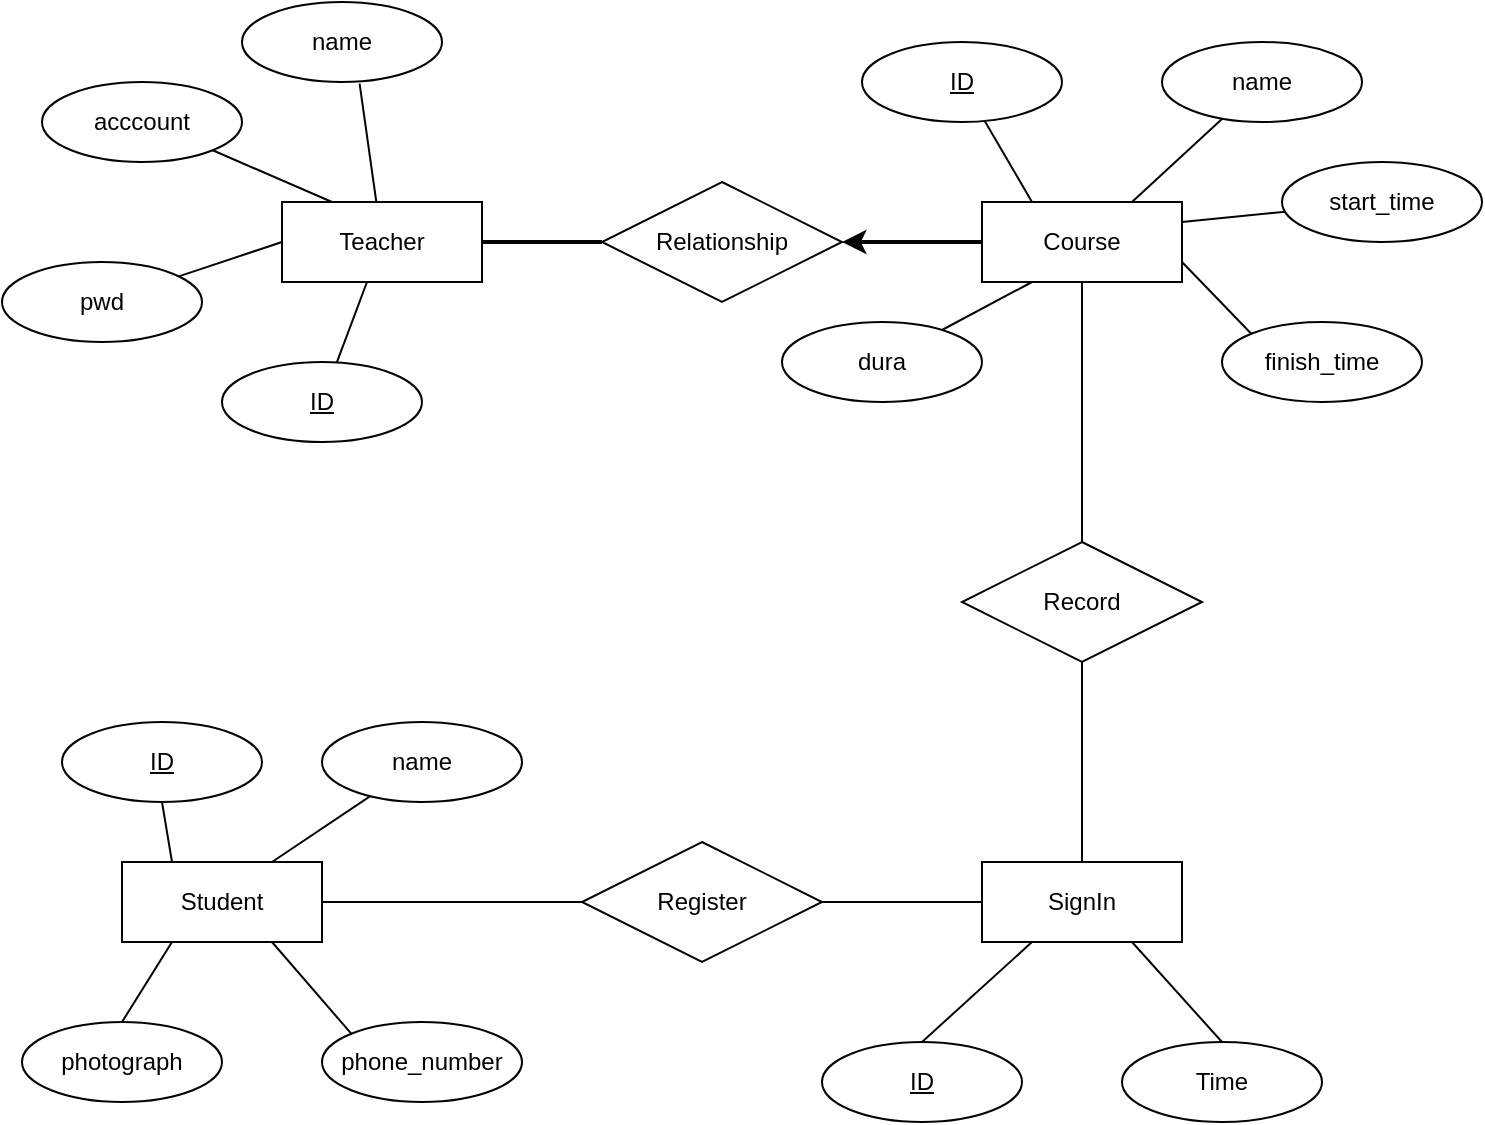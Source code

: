 <mxfile>
    <diagram id="CYRh7AGNbFtqI_Zp6ES9" name="Database_ER_Graph">
        <mxGraphModel dx="472" dy="279" grid="1" gridSize="10" guides="1" tooltips="1" connect="1" arrows="1" fold="1" page="1" pageScale="1" pageWidth="827" pageHeight="1169" background="#ffffff" math="0" shadow="0">
            <root>
                <mxCell id="clOSAoNV308cPr0VtINC-0"/>
                <mxCell id="clOSAoNV308cPr0VtINC-1" parent="clOSAoNV308cPr0VtINC-0"/>
                <mxCell id="clOSAoNV308cPr0VtINC-7" style="rounded=0;orthogonalLoop=1;jettySize=auto;html=1;entryX=0.588;entryY=1.021;entryDx=0;entryDy=0;entryPerimeter=0;fontColor=#030303;strokeColor=#030303;endArrow=none;endFill=0;strokeWidth=1;" edge="1" parent="clOSAoNV308cPr0VtINC-1" source="clOSAoNV308cPr0VtINC-2" target="clOSAoNV308cPr0VtINC-3">
                    <mxGeometry relative="1" as="geometry"/>
                </mxCell>
                <mxCell id="clOSAoNV308cPr0VtINC-8" style="edgeStyle=none;rounded=0;orthogonalLoop=1;jettySize=auto;html=1;fontColor=#030303;endArrow=none;endFill=0;strokeColor=#030303;strokeWidth=1;" edge="1" parent="clOSAoNV308cPr0VtINC-1" source="clOSAoNV308cPr0VtINC-2" target="clOSAoNV308cPr0VtINC-6">
                    <mxGeometry relative="1" as="geometry"/>
                </mxCell>
                <mxCell id="clOSAoNV308cPr0VtINC-9" style="edgeStyle=none;rounded=0;orthogonalLoop=1;jettySize=auto;html=1;exitX=0;exitY=0.5;exitDx=0;exitDy=0;fontColor=#030303;endArrow=none;endFill=0;strokeColor=#030303;strokeWidth=1;" edge="1" parent="clOSAoNV308cPr0VtINC-1" source="clOSAoNV308cPr0VtINC-2" target="clOSAoNV308cPr0VtINC-4">
                    <mxGeometry relative="1" as="geometry"/>
                </mxCell>
                <mxCell id="clOSAoNV308cPr0VtINC-10" style="edgeStyle=none;rounded=0;orthogonalLoop=1;jettySize=auto;html=1;exitX=0.25;exitY=0;exitDx=0;exitDy=0;entryX=1;entryY=1;entryDx=0;entryDy=0;fontColor=#030303;endArrow=none;endFill=0;strokeColor=#030303;strokeWidth=1;" edge="1" parent="clOSAoNV308cPr0VtINC-1" source="clOSAoNV308cPr0VtINC-2" target="clOSAoNV308cPr0VtINC-5">
                    <mxGeometry relative="1" as="geometry"/>
                </mxCell>
                <mxCell id="clOSAoNV308cPr0VtINC-12" style="edgeStyle=none;rounded=0;orthogonalLoop=1;jettySize=auto;html=1;exitX=1;exitY=0.5;exitDx=0;exitDy=0;entryX=0;entryY=0.5;entryDx=0;entryDy=0;fontColor=#030303;endArrow=none;endFill=0;strokeColor=#030303;strokeWidth=2;" edge="1" parent="clOSAoNV308cPr0VtINC-1" source="clOSAoNV308cPr0VtINC-2" target="clOSAoNV308cPr0VtINC-11">
                    <mxGeometry relative="1" as="geometry"/>
                </mxCell>
                <mxCell id="clOSAoNV308cPr0VtINC-2" value="Teacher" style="whiteSpace=wrap;html=1;align=center;strokeColor=#030303;fillColor=#FFFFFF;fontColor=#030303;" vertex="1" parent="clOSAoNV308cPr0VtINC-1">
                    <mxGeometry x="170" y="440" width="100" height="40" as="geometry"/>
                </mxCell>
                <mxCell id="clOSAoNV308cPr0VtINC-3" value="name" style="ellipse;whiteSpace=wrap;html=1;align=center;fontColor=#030303;strokeColor=#030303;fillColor=#FFFFFF;" vertex="1" parent="clOSAoNV308cPr0VtINC-1">
                    <mxGeometry x="150" y="340" width="100" height="40" as="geometry"/>
                </mxCell>
                <mxCell id="clOSAoNV308cPr0VtINC-4" value="pwd" style="ellipse;whiteSpace=wrap;html=1;align=center;fontColor=#030303;strokeColor=#030303;fillColor=#FFFFFF;" vertex="1" parent="clOSAoNV308cPr0VtINC-1">
                    <mxGeometry x="30" y="470" width="100" height="40" as="geometry"/>
                </mxCell>
                <mxCell id="clOSAoNV308cPr0VtINC-5" value="acccount" style="ellipse;whiteSpace=wrap;html=1;align=center;fontColor=#030303;strokeColor=#030303;fillColor=#FFFFFF;" vertex="1" parent="clOSAoNV308cPr0VtINC-1">
                    <mxGeometry x="50" y="380" width="100" height="40" as="geometry"/>
                </mxCell>
                <mxCell id="clOSAoNV308cPr0VtINC-6" value="ID" style="ellipse;whiteSpace=wrap;html=1;align=center;fontStyle=4;fontColor=#030303;strokeColor=#030303;fillColor=#FFFFFF;" vertex="1" parent="clOSAoNV308cPr0VtINC-1">
                    <mxGeometry x="140" y="520" width="100" height="40" as="geometry"/>
                </mxCell>
                <mxCell id="clOSAoNV308cPr0VtINC-11" value="Relationship" style="shape=rhombus;perimeter=rhombusPerimeter;whiteSpace=wrap;html=1;align=center;fontColor=#030303;strokeColor=#030303;fillColor=#FFFFFF;" vertex="1" parent="clOSAoNV308cPr0VtINC-1">
                    <mxGeometry x="330" y="430" width="120" height="60" as="geometry"/>
                </mxCell>
                <mxCell id="clOSAoNV308cPr0VtINC-19" style="edgeStyle=none;rounded=0;orthogonalLoop=1;jettySize=auto;html=1;exitX=0.25;exitY=0;exitDx=0;exitDy=0;fontColor=#030303;endArrow=none;endFill=0;strokeColor=#030303;strokeWidth=1;" edge="1" parent="clOSAoNV308cPr0VtINC-1" source="clOSAoNV308cPr0VtINC-13" target="clOSAoNV308cPr0VtINC-14">
                    <mxGeometry relative="1" as="geometry"/>
                </mxCell>
                <mxCell id="clOSAoNV308cPr0VtINC-20" style="edgeStyle=none;rounded=0;orthogonalLoop=1;jettySize=auto;html=1;exitX=0.75;exitY=0;exitDx=0;exitDy=0;fontColor=#030303;endArrow=none;endFill=0;strokeColor=#030303;strokeWidth=1;" edge="1" parent="clOSAoNV308cPr0VtINC-1" source="clOSAoNV308cPr0VtINC-13" target="clOSAoNV308cPr0VtINC-18">
                    <mxGeometry relative="1" as="geometry"/>
                </mxCell>
                <mxCell id="clOSAoNV308cPr0VtINC-21" style="edgeStyle=none;rounded=0;orthogonalLoop=1;jettySize=auto;html=1;exitX=1;exitY=0.25;exitDx=0;exitDy=0;fontColor=#030303;endArrow=none;endFill=0;strokeColor=#030303;strokeWidth=1;" edge="1" parent="clOSAoNV308cPr0VtINC-1" source="clOSAoNV308cPr0VtINC-13" target="clOSAoNV308cPr0VtINC-17">
                    <mxGeometry relative="1" as="geometry"/>
                </mxCell>
                <mxCell id="clOSAoNV308cPr0VtINC-22" style="edgeStyle=none;rounded=0;orthogonalLoop=1;jettySize=auto;html=1;exitX=1;exitY=0.75;exitDx=0;exitDy=0;entryX=0;entryY=0;entryDx=0;entryDy=0;fontColor=#030303;endArrow=none;endFill=0;strokeColor=#030303;strokeWidth=1;" edge="1" parent="clOSAoNV308cPr0VtINC-1" source="clOSAoNV308cPr0VtINC-13" target="clOSAoNV308cPr0VtINC-16">
                    <mxGeometry relative="1" as="geometry"/>
                </mxCell>
                <mxCell id="clOSAoNV308cPr0VtINC-23" style="edgeStyle=none;rounded=0;orthogonalLoop=1;jettySize=auto;html=1;exitX=0.25;exitY=1;exitDx=0;exitDy=0;fontColor=#030303;endArrow=none;endFill=0;strokeColor=#030303;strokeWidth=1;" edge="1" parent="clOSAoNV308cPr0VtINC-1" source="clOSAoNV308cPr0VtINC-13" target="clOSAoNV308cPr0VtINC-15">
                    <mxGeometry relative="1" as="geometry"/>
                </mxCell>
                <mxCell id="clOSAoNV308cPr0VtINC-25" style="edgeStyle=none;rounded=0;orthogonalLoop=1;jettySize=auto;html=1;exitX=0.5;exitY=1;exitDx=0;exitDy=0;entryX=0.5;entryY=0;entryDx=0;entryDy=0;fontColor=#030303;endArrow=none;endFill=0;strokeColor=#030303;strokeWidth=1;" edge="1" parent="clOSAoNV308cPr0VtINC-1" source="clOSAoNV308cPr0VtINC-13" target="clOSAoNV308cPr0VtINC-24">
                    <mxGeometry relative="1" as="geometry"/>
                </mxCell>
                <mxCell id="clOSAoNV308cPr0VtINC-40" style="edgeStyle=none;rounded=0;orthogonalLoop=1;jettySize=auto;html=1;exitX=0;exitY=0.5;exitDx=0;exitDy=0;entryX=1;entryY=0.5;entryDx=0;entryDy=0;fontColor=#030303;endArrow=classic;endFill=1;strokeColor=#030303;strokeWidth=2;startArrow=none;startFill=0;" edge="1" parent="clOSAoNV308cPr0VtINC-1" source="clOSAoNV308cPr0VtINC-13" target="clOSAoNV308cPr0VtINC-11">
                    <mxGeometry relative="1" as="geometry"/>
                </mxCell>
                <mxCell id="clOSAoNV308cPr0VtINC-13" value="Course" style="whiteSpace=wrap;html=1;align=center;fontColor=#030303;strokeColor=#030303;fillColor=#FFFFFF;" vertex="1" parent="clOSAoNV308cPr0VtINC-1">
                    <mxGeometry x="520" y="440" width="100" height="40" as="geometry"/>
                </mxCell>
                <mxCell id="clOSAoNV308cPr0VtINC-14" value="ID" style="ellipse;whiteSpace=wrap;html=1;align=center;fontStyle=4;fontColor=#030303;strokeColor=#030303;fillColor=#FFFFFF;" vertex="1" parent="clOSAoNV308cPr0VtINC-1">
                    <mxGeometry x="460" y="360" width="100" height="40" as="geometry"/>
                </mxCell>
                <mxCell id="clOSAoNV308cPr0VtINC-15" value="dura" style="ellipse;whiteSpace=wrap;html=1;align=center;fontColor=#030303;strokeColor=#030303;fillColor=#FFFFFF;" vertex="1" parent="clOSAoNV308cPr0VtINC-1">
                    <mxGeometry x="420" y="500" width="100" height="40" as="geometry"/>
                </mxCell>
                <mxCell id="clOSAoNV308cPr0VtINC-16" value="finish_time" style="ellipse;whiteSpace=wrap;html=1;align=center;fontColor=#030303;strokeColor=#030303;fillColor=#FFFFFF;" vertex="1" parent="clOSAoNV308cPr0VtINC-1">
                    <mxGeometry x="640" y="500" width="100" height="40" as="geometry"/>
                </mxCell>
                <mxCell id="clOSAoNV308cPr0VtINC-17" value="start_time" style="ellipse;whiteSpace=wrap;html=1;align=center;fontColor=#030303;strokeColor=#030303;fillColor=#FFFFFF;" vertex="1" parent="clOSAoNV308cPr0VtINC-1">
                    <mxGeometry x="670" y="420" width="100" height="40" as="geometry"/>
                </mxCell>
                <mxCell id="clOSAoNV308cPr0VtINC-18" value="name" style="ellipse;whiteSpace=wrap;html=1;align=center;fontColor=#030303;strokeColor=#030303;fillColor=#FFFFFF;" vertex="1" parent="clOSAoNV308cPr0VtINC-1">
                    <mxGeometry x="610" y="360" width="100" height="40" as="geometry"/>
                </mxCell>
                <mxCell id="clOSAoNV308cPr0VtINC-41" style="edgeStyle=none;rounded=0;orthogonalLoop=1;jettySize=auto;html=1;exitX=0.5;exitY=1;exitDx=0;exitDy=0;fontColor=#030303;startArrow=none;startFill=0;endArrow=none;endFill=0;strokeColor=#030303;strokeWidth=1;" edge="1" parent="clOSAoNV308cPr0VtINC-1" source="clOSAoNV308cPr0VtINC-24" target="clOSAoNV308cPr0VtINC-26">
                    <mxGeometry relative="1" as="geometry"/>
                </mxCell>
                <mxCell id="clOSAoNV308cPr0VtINC-24" value="Record" style="shape=rhombus;perimeter=rhombusPerimeter;whiteSpace=wrap;html=1;align=center;fontColor=#030303;strokeColor=#030303;fillColor=#FFFFFF;" vertex="1" parent="clOSAoNV308cPr0VtINC-1">
                    <mxGeometry x="510" y="610" width="120" height="60" as="geometry"/>
                </mxCell>
                <mxCell id="clOSAoNV308cPr0VtINC-42" style="edgeStyle=none;rounded=0;orthogonalLoop=1;jettySize=auto;html=1;exitX=0;exitY=0.5;exitDx=0;exitDy=0;entryX=1;entryY=0.5;entryDx=0;entryDy=0;fontColor=#030303;startArrow=none;startFill=0;endArrow=none;endFill=0;strokeColor=#030303;strokeWidth=1;" edge="1" parent="clOSAoNV308cPr0VtINC-1" source="clOSAoNV308cPr0VtINC-26" target="clOSAoNV308cPr0VtINC-29">
                    <mxGeometry relative="1" as="geometry"/>
                </mxCell>
                <mxCell id="clOSAoNV308cPr0VtINC-44" style="edgeStyle=none;rounded=0;orthogonalLoop=1;jettySize=auto;html=1;exitX=0.25;exitY=1;exitDx=0;exitDy=0;entryX=0.5;entryY=0;entryDx=0;entryDy=0;fontColor=#030303;startArrow=none;startFill=0;endArrow=none;endFill=0;strokeColor=#030303;strokeWidth=1;" edge="1" parent="clOSAoNV308cPr0VtINC-1" source="clOSAoNV308cPr0VtINC-26" target="clOSAoNV308cPr0VtINC-27">
                    <mxGeometry relative="1" as="geometry"/>
                </mxCell>
                <mxCell id="clOSAoNV308cPr0VtINC-45" style="edgeStyle=none;rounded=0;orthogonalLoop=1;jettySize=auto;html=1;exitX=0.75;exitY=1;exitDx=0;exitDy=0;entryX=0.5;entryY=0;entryDx=0;entryDy=0;fontColor=#030303;startArrow=none;startFill=0;endArrow=none;endFill=0;strokeColor=#030303;strokeWidth=1;" edge="1" parent="clOSAoNV308cPr0VtINC-1" source="clOSAoNV308cPr0VtINC-26" target="clOSAoNV308cPr0VtINC-28">
                    <mxGeometry relative="1" as="geometry"/>
                </mxCell>
                <mxCell id="clOSAoNV308cPr0VtINC-26" value="SignIn" style="whiteSpace=wrap;html=1;align=center;fontColor=#030303;strokeColor=#030303;fillColor=#FFFFFF;" vertex="1" parent="clOSAoNV308cPr0VtINC-1">
                    <mxGeometry x="520" y="770" width="100" height="40" as="geometry"/>
                </mxCell>
                <mxCell id="clOSAoNV308cPr0VtINC-27" value="ID" style="ellipse;whiteSpace=wrap;html=1;align=center;fontStyle=4;fontColor=#030303;strokeColor=#030303;fillColor=#FFFFFF;" vertex="1" parent="clOSAoNV308cPr0VtINC-1">
                    <mxGeometry x="440" y="860" width="100" height="40" as="geometry"/>
                </mxCell>
                <mxCell id="clOSAoNV308cPr0VtINC-28" value="Time" style="ellipse;whiteSpace=wrap;html=1;align=center;fontColor=#030303;strokeColor=#030303;fillColor=#FFFFFF;" vertex="1" parent="clOSAoNV308cPr0VtINC-1">
                    <mxGeometry x="590" y="860" width="100" height="40" as="geometry"/>
                </mxCell>
                <mxCell id="clOSAoNV308cPr0VtINC-43" style="edgeStyle=none;rounded=0;orthogonalLoop=1;jettySize=auto;html=1;exitX=0;exitY=0.5;exitDx=0;exitDy=0;entryX=1;entryY=0.5;entryDx=0;entryDy=0;fontColor=#030303;startArrow=none;startFill=0;endArrow=none;endFill=0;strokeColor=#030303;strokeWidth=1;" edge="1" parent="clOSAoNV308cPr0VtINC-1" source="clOSAoNV308cPr0VtINC-29" target="clOSAoNV308cPr0VtINC-30">
                    <mxGeometry relative="1" as="geometry"/>
                </mxCell>
                <mxCell id="clOSAoNV308cPr0VtINC-29" value="Register" style="shape=rhombus;perimeter=rhombusPerimeter;whiteSpace=wrap;html=1;align=center;fontColor=#030303;strokeColor=#030303;fillColor=#FFFFFF;" vertex="1" parent="clOSAoNV308cPr0VtINC-1">
                    <mxGeometry x="320" y="760" width="120" height="60" as="geometry"/>
                </mxCell>
                <mxCell id="clOSAoNV308cPr0VtINC-36" style="edgeStyle=none;rounded=0;orthogonalLoop=1;jettySize=auto;html=1;exitX=0.25;exitY=0;exitDx=0;exitDy=0;entryX=0.5;entryY=1;entryDx=0;entryDy=0;fontColor=#030303;endArrow=none;endFill=0;strokeColor=#030303;strokeWidth=1;" edge="1" parent="clOSAoNV308cPr0VtINC-1" source="clOSAoNV308cPr0VtINC-30" target="clOSAoNV308cPr0VtINC-31">
                    <mxGeometry relative="1" as="geometry"/>
                </mxCell>
                <mxCell id="clOSAoNV308cPr0VtINC-37" style="edgeStyle=none;rounded=0;orthogonalLoop=1;jettySize=auto;html=1;exitX=0.75;exitY=0;exitDx=0;exitDy=0;entryX=0.247;entryY=0.917;entryDx=0;entryDy=0;entryPerimeter=0;fontColor=#030303;endArrow=none;endFill=0;strokeColor=#030303;strokeWidth=1;" edge="1" parent="clOSAoNV308cPr0VtINC-1" source="clOSAoNV308cPr0VtINC-30" target="clOSAoNV308cPr0VtINC-32">
                    <mxGeometry relative="1" as="geometry"/>
                </mxCell>
                <mxCell id="clOSAoNV308cPr0VtINC-38" style="edgeStyle=none;rounded=0;orthogonalLoop=1;jettySize=auto;html=1;exitX=0.75;exitY=1;exitDx=0;exitDy=0;entryX=0;entryY=0;entryDx=0;entryDy=0;fontColor=#030303;endArrow=none;endFill=0;strokeColor=#030303;strokeWidth=1;" edge="1" parent="clOSAoNV308cPr0VtINC-1" source="clOSAoNV308cPr0VtINC-30" target="clOSAoNV308cPr0VtINC-33">
                    <mxGeometry relative="1" as="geometry"/>
                </mxCell>
                <mxCell id="clOSAoNV308cPr0VtINC-39" style="edgeStyle=none;rounded=0;orthogonalLoop=1;jettySize=auto;html=1;exitX=0.25;exitY=1;exitDx=0;exitDy=0;entryX=0.5;entryY=0;entryDx=0;entryDy=0;fontColor=#030303;endArrow=none;endFill=0;strokeColor=#030303;strokeWidth=1;" edge="1" parent="clOSAoNV308cPr0VtINC-1" source="clOSAoNV308cPr0VtINC-30" target="clOSAoNV308cPr0VtINC-34">
                    <mxGeometry relative="1" as="geometry"/>
                </mxCell>
                <mxCell id="clOSAoNV308cPr0VtINC-30" value="Student" style="whiteSpace=wrap;html=1;align=center;fontColor=#030303;strokeColor=#030303;fillColor=#FFFFFF;" vertex="1" parent="clOSAoNV308cPr0VtINC-1">
                    <mxGeometry x="90" y="770" width="100" height="40" as="geometry"/>
                </mxCell>
                <mxCell id="clOSAoNV308cPr0VtINC-31" value="ID" style="ellipse;whiteSpace=wrap;html=1;align=center;fontStyle=4;fontColor=#030303;strokeColor=#030303;fillColor=#FFFFFF;" vertex="1" parent="clOSAoNV308cPr0VtINC-1">
                    <mxGeometry x="60" y="700" width="100" height="40" as="geometry"/>
                </mxCell>
                <mxCell id="clOSAoNV308cPr0VtINC-32" value="name" style="ellipse;whiteSpace=wrap;html=1;align=center;fontColor=#030303;strokeColor=#030303;fillColor=#FFFFFF;" vertex="1" parent="clOSAoNV308cPr0VtINC-1">
                    <mxGeometry x="190" y="700" width="100" height="40" as="geometry"/>
                </mxCell>
                <mxCell id="clOSAoNV308cPr0VtINC-33" value="phone_number" style="ellipse;whiteSpace=wrap;html=1;align=center;fontColor=#030303;strokeColor=#030303;fillColor=#FFFFFF;" vertex="1" parent="clOSAoNV308cPr0VtINC-1">
                    <mxGeometry x="190" y="850" width="100" height="40" as="geometry"/>
                </mxCell>
                <mxCell id="clOSAoNV308cPr0VtINC-34" value="photograph" style="ellipse;whiteSpace=wrap;html=1;align=center;fontColor=#030303;strokeColor=#030303;fillColor=#FFFFFF;" vertex="1" parent="clOSAoNV308cPr0VtINC-1">
                    <mxGeometry x="40" y="850" width="100" height="40" as="geometry"/>
                </mxCell>
            </root>
        </mxGraphModel>
    </diagram>
    <diagram id="TS0dsBFvHNhPi8Ws-edh" name="layer">
        <mxGraphModel dx="1299" dy="279" grid="1" gridSize="10" guides="1" tooltips="1" connect="1" arrows="1" fold="1" page="1" pageScale="1" pageWidth="827" pageHeight="1169" background="#ffffff" math="0" shadow="0">
            <root>
                <mxCell id="0"/>
                <mxCell id="1" parent="0"/>
                <mxCell id="znSzRe5TFmx7Kqd_3_f6-6" value="" style="rounded=0;whiteSpace=wrap;html=1;fontColor=#030303;strokeColor=#030303;rotation=90;fillColor=#666666;treeFolding=0;" parent="1" vertex="1">
                    <mxGeometry x="210" y="681.75" width="800.25" height="290" as="geometry"/>
                </mxCell>
                <mxCell id="znSzRe5TFmx7Kqd_3_f6-5" value="" style="rounded=0;whiteSpace=wrap;html=1;fontColor=#030303;strokeColor=#030303;rotation=90;fillColor=#666666;" parent="1" vertex="1">
                    <mxGeometry x="-100.25" y="681.75" width="803.5" height="290" as="geometry"/>
                </mxCell>
                <mxCell id="2" value="Database" style="shape=datastore;whiteSpace=wrap;html=1;fillColor=#FFFFFF;strokeColor=#030303;fontColor=#030303;" parent="1" vertex="1">
                    <mxGeometry x="210" y="1120" width="60" height="60" as="geometry"/>
                </mxCell>
                <mxCell id="3" value="Database" style="shape=datastore;whiteSpace=wrap;html=1;fillColor=#FFFFFF;strokeColor=#030303;fontColor=#030303;" parent="1" vertex="1">
                    <mxGeometry x="587" y="1110" width="60" height="60" as="geometry"/>
                </mxCell>
                <mxCell id="5" value="Graphy" style="shadow=0;dashed=0;html=1;strokeColor=none;fillColor=#4495D1;labelPosition=center;verticalLabelPosition=bottom;verticalAlign=top;align=center;outlineConnect=0;shape=mxgraph.veeam.backup_file;fontColor=#030303;" parent="1" vertex="1">
                    <mxGeometry x="314" y="1110" width="100" height="80" as="geometry"/>
                </mxCell>
                <mxCell id="znSzRe5TFmx7Kqd_3_f6-7" value="Attendance and censorship subsystem" style="text;html=1;strokeColor=none;fillColor=none;align=center;verticalAlign=middle;whiteSpace=wrap;rounded=0;fontColor=#030303;" parent="1" vertex="1">
                    <mxGeometry x="520" y="460" width="210" height="20" as="geometry"/>
                </mxCell>
                <mxCell id="znSzRe5TFmx7Kqd_3_f6-8" value="Face cognition sign-in subsystem" style="text;html=1;strokeColor=none;fillColor=none;align=center;verticalAlign=middle;whiteSpace=wrap;rounded=0;fontColor=#030303;" parent="1" vertex="1">
                    <mxGeometry x="182" y="460" width="210" height="20" as="geometry"/>
                </mxCell>
                <mxCell id="znSzRe5TFmx7Kqd_3_f6-9" value="visual UI with graphic file&amp;nbsp; running interface&amp;nbsp;" style="rounded=0;whiteSpace=wrap;html=1;fontColor=#030303;strokeColor=#030303;fillColor=#FFFFFF;" parent="1" vertex="1">
                    <mxGeometry x="215.5" y="490" width="174.5" height="60" as="geometry"/>
                </mxCell>
                <mxCell id="znSzRe5TFmx7Kqd_3_f6-10" value="Web browers page" style="rounded=0;whiteSpace=wrap;html=1;fontColor=#030303;strokeColor=#030303;fillColor=#FFFFFF;" parent="1" vertex="1">
                    <mxGeometry x="553.5" y="490" width="143" height="60" as="geometry"/>
                </mxCell>
                <mxCell id="znSzRe5TFmx7Kqd_3_f6-19" value="" style="edgeStyle=none;orthogonalLoop=1;jettySize=auto;html=1;labelBackgroundColor=#FFFFFF;fontColor=#030303;endSize=6;strokeColor=#030303;strokeWidth=1;" parent="1" source="znSzRe5TFmx7Kqd_3_f6-11" target="znSzRe5TFmx7Kqd_3_f6-18" edge="1">
                    <mxGeometry relative="1" as="geometry"/>
                </mxCell>
                <mxCell id="znSzRe5TFmx7Kqd_3_f6-11" value="Samples analysis" style="rounded=0;whiteSpace=wrap;html=1;fontColor=#030303;strokeColor=#030303;fillColor=#FFFFFF;" parent="1" vertex="1">
                    <mxGeometry x="242.75" y="601.5" width="120" height="60" as="geometry"/>
                </mxCell>
                <mxCell id="znSzRe5TFmx7Kqd_3_f6-12" value="Frontend-Displaying layer&amp;nbsp;" style="text;html=1;strokeColor=none;fillColor=none;align=center;verticalAlign=middle;whiteSpace=wrap;rounded=0;fontColor=#030303;" parent="1" vertex="1">
                    <mxGeometry x="-30" y="505" width="180" height="30" as="geometry"/>
                </mxCell>
                <mxCell id="znSzRe5TFmx7Kqd_3_f6-13" value="Backend-Storing layer&amp;nbsp;" style="text;html=1;strokeColor=none;fillColor=none;align=center;verticalAlign=middle;whiteSpace=wrap;rounded=0;fontColor=#030303;" parent="1" vertex="1">
                    <mxGeometry x="-40" y="1125" width="180" height="30" as="geometry"/>
                </mxCell>
                <mxCell id="znSzRe5TFmx7Kqd_3_f6-14" value="Application&amp;nbsp; layer&amp;nbsp;" style="text;html=1;strokeColor=none;fillColor=none;align=center;verticalAlign=middle;whiteSpace=wrap;rounded=0;fontColor=#030303;" parent="1" vertex="1">
                    <mxGeometry x="-30" y="810" width="180" height="30" as="geometry"/>
                </mxCell>
                <mxCell id="znSzRe5TFmx7Kqd_3_f6-21" value="" style="edgeStyle=none;orthogonalLoop=1;jettySize=auto;html=1;labelBackgroundColor=#FFFFFF;fontColor=#030303;endSize=6;strokeColor=#030303;strokeWidth=1;" parent="1" source="znSzRe5TFmx7Kqd_3_f6-18" target="znSzRe5TFmx7Kqd_3_f6-20" edge="1">
                    <mxGeometry relative="1" as="geometry"/>
                </mxCell>
                <mxCell id="znSzRe5TFmx7Kqd_3_f6-18" value="Photography collection" style="whiteSpace=wrap;html=1;rounded=0;fontColor=#030303;strokeColor=#030303;fillColor=#FFFFFF;" parent="1" vertex="1">
                    <mxGeometry x="241.5" y="690" width="120" height="60" as="geometry"/>
                </mxCell>
                <mxCell id="znSzRe5TFmx7Kqd_3_f6-25" value="" style="edgeStyle=none;orthogonalLoop=1;jettySize=auto;html=1;labelBackgroundColor=#FFFFFF;fontColor=#030303;endSize=6;strokeColor=#030303;strokeWidth=1;" parent="1" source="znSzRe5TFmx7Kqd_3_f6-20" target="znSzRe5TFmx7Kqd_3_f6-24" edge="1">
                    <mxGeometry relative="1" as="geometry"/>
                </mxCell>
                <mxCell id="znSzRe5TFmx7Kqd_3_f6-20" value="Face detection" style="whiteSpace=wrap;html=1;rounded=0;fontColor=#030303;strokeColor=#030303;fillColor=#FFFFFF;" parent="1" vertex="1">
                    <mxGeometry x="241.5" y="790" width="120" height="60" as="geometry"/>
                </mxCell>
                <mxCell id="znSzRe5TFmx7Kqd_3_f6-37" value="" style="edgeStyle=none;orthogonalLoop=1;jettySize=auto;html=1;labelBackgroundColor=#FFFFFF;fontColor=#030303;endSize=6;strokeColor=#030303;strokeWidth=1;" parent="1" source="znSzRe5TFmx7Kqd_3_f6-24" target="znSzRe5TFmx7Kqd_3_f6-35" edge="1">
                    <mxGeometry relative="1" as="geometry"/>
                </mxCell>
                <mxCell id="znSzRe5TFmx7Kqd_3_f6-24" value="Face cognition" style="whiteSpace=wrap;html=1;rounded=0;fontColor=#030303;strokeColor=#030303;fillColor=#FFFFFF;" parent="1" vertex="1">
                    <mxGeometry x="241.5" y="890" width="120" height="60" as="geometry"/>
                </mxCell>
                <mxCell id="znSzRe5TFmx7Kqd_3_f6-26" value="Attendance information displaying&amp;nbsp;" style="rounded=0;whiteSpace=wrap;html=1;fontColor=#030303;strokeColor=#030303;fillColor=#FFFFFF;" parent="1" vertex="1">
                    <mxGeometry x="573" y="900" width="123.5" height="60" as="geometry"/>
                </mxCell>
                <mxCell id="znSzRe5TFmx7Kqd_3_f6-28" value="" style="edgeStyle=none;orthogonalLoop=1;jettySize=auto;html=1;labelBackgroundColor=#FFFFFF;fontColor=#030303;endSize=6;strokeColor=#030303;strokeWidth=1;" parent="1" source="znSzRe5TFmx7Kqd_3_f6-27" target="znSzRe5TFmx7Kqd_3_f6-26" edge="1">
                    <mxGeometry relative="1" as="geometry">
                        <Array as="points"/>
                    </mxGeometry>
                </mxCell>
                <mxCell id="znSzRe5TFmx7Kqd_3_f6-27" value="Attendance information statistics" style="rounded=0;whiteSpace=wrap;html=1;fontColor=#030303;strokeColor=#030303;fillColor=#FFFFFF;" parent="1" vertex="1">
                    <mxGeometry x="573" y="760" width="120" height="60" as="geometry"/>
                </mxCell>
                <mxCell id="znSzRe5TFmx7Kqd_3_f6-31" value="" style="shape=curlyBracket;whiteSpace=wrap;html=1;rounded=1;fontColor=#030303;strokeColor=#030303;fillColor=#FFFFFF;" parent="1" vertex="1">
                    <mxGeometry x="110" y="610" width="20" height="430" as="geometry"/>
                </mxCell>
                <mxCell id="znSzRe5TFmx7Kqd_3_f6-32" value="" style="line;strokeWidth=2;html=1;fontColor=#030303;fillColor=#FFFFFF;strokeColor=#030303;dashed=1;" parent="1" vertex="1">
                    <mxGeometry x="-10" y="570" width="810" height="10" as="geometry"/>
                </mxCell>
                <mxCell id="znSzRe5TFmx7Kqd_3_f6-33" value="" style="line;strokeWidth=2;html=1;fontColor=#030303;fillColor=#FFFFFF;strokeColor=#030303;dashed=1;" parent="1" vertex="1">
                    <mxGeometry x="-10" y="1090" width="810" height="10" as="geometry"/>
                </mxCell>
                <mxCell id="znSzRe5TFmx7Kqd_3_f6-35" value="Generating attendance files and&amp;nbsp;journals" style="rounded=0;whiteSpace=wrap;html=1;dashed=1;fontColor=#030303;strokeColor=#030303;fillColor=#FFFFFF;" parent="1" vertex="1">
                    <mxGeometry x="242.75" y="1000" width="120" height="60" as="geometry"/>
                </mxCell>
            </root>
        </mxGraphModel>
    </diagram>
    <diagram id="w_r-vNY7APN4oGKnrn9r" name="architectural model">
        <mxGraphModel dx="1220" dy="416" grid="1" gridSize="10" guides="1" tooltips="1" connect="1" arrows="1" fold="1" page="1" pageScale="1" pageWidth="827" pageHeight="1169" background="#ffffff" math="0" shadow="0">
            <root>
                <mxCell id="GeD1rQKTmVVU-H6ICwxe-0"/>
                <mxCell id="GeD1rQKTmVVU-H6ICwxe-1" parent="GeD1rQKTmVVU-H6ICwxe-0"/>
                <mxCell id="GeD1rQKTmVVU-H6ICwxe-10" value="Local Server" style="html=1;dropTarget=0;fontColor=#030303;strokeColor=#030303;fillColor=#FFFFFF;" parent="GeD1rQKTmVVU-H6ICwxe-1" vertex="1">
                    <mxGeometry x="270" y="310" width="180" height="90" as="geometry"/>
                </mxCell>
                <mxCell id="GeD1rQKTmVVU-H6ICwxe-11" value="" style="shape=module;jettyWidth=8;jettyHeight=4;" parent="GeD1rQKTmVVU-H6ICwxe-10" vertex="1">
                    <mxGeometry x="1" width="20" height="20" relative="1" as="geometry">
                        <mxPoint x="-27" y="7" as="offset"/>
                    </mxGeometry>
                </mxCell>
                <mxCell id="GeD1rQKTmVVU-H6ICwxe-12" value="&amp;nbsp;Client1&lt;br&gt;(student)" style="html=1;dropTarget=0;fontColor=#030303;strokeColor=#030303;fillColor=#FFFFFF;" parent="GeD1rQKTmVVU-H6ICwxe-1" vertex="1">
                    <mxGeometry x="-160" y="310" width="180" height="90" as="geometry"/>
                </mxCell>
                <mxCell id="GeD1rQKTmVVU-H6ICwxe-13" value="" style="shape=module;jettyWidth=8;jettyHeight=4;" parent="GeD1rQKTmVVU-H6ICwxe-12" vertex="1">
                    <mxGeometry x="1" width="20" height="20" relative="1" as="geometry">
                        <mxPoint x="-27" y="7" as="offset"/>
                    </mxGeometry>
                </mxCell>
                <mxCell id="GeD1rQKTmVVU-H6ICwxe-17" value="" style="rounded=0;orthogonalLoop=1;jettySize=auto;html=1;endArrow=none;endFill=0;labelBackgroundColor=#FFFFFF;fontColor=#030303;strokeColor=#030303;exitX=0;exitY=0.5;exitDx=0;exitDy=0;" parent="GeD1rQKTmVVU-H6ICwxe-1" source="GeD1rQKTmVVU-H6ICwxe-10" target="GeD1rQKTmVVU-H6ICwxe-19" edge="1">
                    <mxGeometry relative="1" as="geometry">
                        <mxPoint x="260" y="90" as="sourcePoint"/>
                    </mxGeometry>
                </mxCell>
                <mxCell id="GeD1rQKTmVVU-H6ICwxe-18" value="" style="rounded=0;orthogonalLoop=1;jettySize=auto;html=1;endArrow=halfCircle;endFill=0;entryX=0.5;entryY=0.5;entryDx=0;entryDy=0;endSize=6;strokeWidth=1;labelBackgroundColor=#FFFFFF;fontColor=#030303;strokeColor=#030303;exitX=1;exitY=0.5;exitDx=0;exitDy=0;" parent="GeD1rQKTmVVU-H6ICwxe-1" source="GeD1rQKTmVVU-H6ICwxe-12" target="GeD1rQKTmVVU-H6ICwxe-19" edge="1">
                    <mxGeometry relative="1" as="geometry">
                        <mxPoint x="50" y="245" as="sourcePoint"/>
                    </mxGeometry>
                </mxCell>
                <mxCell id="GeD1rQKTmVVU-H6ICwxe-19" value="" style="ellipse;whiteSpace=wrap;html=1;fontFamily=Helvetica;fontSize=12;fontColor=#000000;align=center;strokeColor=#000000;fillColor=#ffffff;points=[];aspect=fixed;resizable=0;" parent="GeD1rQKTmVVU-H6ICwxe-1" vertex="1">
                    <mxGeometry x="140" y="350" width="10" height="10" as="geometry"/>
                </mxCell>
                <mxCell id="GeD1rQKTmVVU-H6ICwxe-26" value="Web Server&lt;br&gt;(Custom inforamtion, &lt;br&gt;code source&lt;br&gt;and graphic sourcce)" style="html=1;dropTarget=0;fontColor=#030303;strokeColor=#030303;fillColor=#FFFFFF;" parent="GeD1rQKTmVVU-H6ICwxe-1" vertex="1">
                    <mxGeometry x="270" y="100" width="180" height="90" as="geometry"/>
                </mxCell>
                <mxCell id="GeD1rQKTmVVU-H6ICwxe-27" value="" style="shape=module;jettyWidth=8;jettyHeight=4;" parent="GeD1rQKTmVVU-H6ICwxe-26" vertex="1">
                    <mxGeometry x="1" width="20" height="20" relative="1" as="geometry">
                        <mxPoint x="-27" y="7" as="offset"/>
                    </mxGeometry>
                </mxCell>
                <mxCell id="GeD1rQKTmVVU-H6ICwxe-44" value="lookup&amp;nbsp;&lt;br&gt;address" style="text;html=1;strokeColor=none;fillColor=none;align=center;verticalAlign=middle;whiteSpace=wrap;rounded=0;fontColor=#030303;" parent="GeD1rQKTmVVU-H6ICwxe-1" vertex="1">
                    <mxGeometry x="130" y="370" width="40" height="20" as="geometry"/>
                </mxCell>
                <mxCell id="Vy6P-dMuG4q6w9MN99Qu-0" value="Client2&lt;br&gt;(teacher)" style="html=1;dropTarget=0;fontColor=#030303;strokeColor=#030303;fillColor=#FFFFFF;" vertex="1" parent="GeD1rQKTmVVU-H6ICwxe-1">
                    <mxGeometry x="-160" y="60" width="180" height="90" as="geometry"/>
                </mxCell>
                <mxCell id="Vy6P-dMuG4q6w9MN99Qu-1" value="" style="shape=module;jettyWidth=8;jettyHeight=4;" vertex="1" parent="Vy6P-dMuG4q6w9MN99Qu-0">
                    <mxGeometry x="1" width="20" height="20" relative="1" as="geometry">
                        <mxPoint x="-27" y="7" as="offset"/>
                    </mxGeometry>
                </mxCell>
                <mxCell id="Vy6P-dMuG4q6w9MN99Qu-10" value="" style="rounded=0;orthogonalLoop=1;jettySize=auto;html=1;endArrow=none;endFill=0;strokeColor=#030303;" edge="1" target="Vy6P-dMuG4q6w9MN99Qu-12" parent="GeD1rQKTmVVU-H6ICwxe-1">
                    <mxGeometry relative="1" as="geometry">
                        <mxPoint x="-70" y="307" as="sourcePoint"/>
                    </mxGeometry>
                </mxCell>
                <mxCell id="Vy6P-dMuG4q6w9MN99Qu-11" value="" style="rounded=0;orthogonalLoop=1;jettySize=auto;html=1;endArrow=halfCircle;endFill=0;entryX=0.5;entryY=0.5;entryDx=0;entryDy=0;endSize=6;strokeWidth=1;strokeColor=#030303;exitX=0.5;exitY=1;exitDx=0;exitDy=0;" edge="1" target="Vy6P-dMuG4q6w9MN99Qu-12" parent="GeD1rQKTmVVU-H6ICwxe-1" source="Vy6P-dMuG4q6w9MN99Qu-0">
                    <mxGeometry relative="1" as="geometry">
                        <mxPoint x="-30" y="565" as="sourcePoint"/>
                    </mxGeometry>
                </mxCell>
                <mxCell id="Vy6P-dMuG4q6w9MN99Qu-12" value="" style="ellipse;whiteSpace=wrap;html=1;fontFamily=Helvetica;fontSize=12;fontColor=#000000;align=center;strokeColor=#000000;fillColor=#ffffff;points=[];aspect=fixed;resizable=0;" vertex="1" parent="GeD1rQKTmVVU-H6ICwxe-1">
                    <mxGeometry x="-75" y="210" width="10" height="10" as="geometry"/>
                </mxCell>
                <mxCell id="Vy6P-dMuG4q6w9MN99Qu-13" value="&lt;font color=&quot;#030303&quot;&gt;registrationr&amp;nbsp;&lt;br&gt;attendance&lt;br&gt;&lt;/font&gt;" style="text;html=1;strokeColor=none;fillColor=none;align=center;verticalAlign=middle;whiteSpace=wrap;rounded=0;" vertex="1" parent="GeD1rQKTmVVU-H6ICwxe-1">
                    <mxGeometry x="-40" y="210" width="50" height="30" as="geometry"/>
                </mxCell>
                <mxCell id="Vy6P-dMuG4q6w9MN99Qu-14" value="" style="rounded=0;orthogonalLoop=1;jettySize=auto;html=1;endArrow=none;endFill=0;strokeColor=#030303;exitX=0.25;exitY=1;exitDx=0;exitDy=0;" edge="1" target="Vy6P-dMuG4q6w9MN99Qu-16" parent="GeD1rQKTmVVU-H6ICwxe-1" source="Vy6P-dMuG4q6w9MN99Qu-0">
                    <mxGeometry relative="1" as="geometry">
                        <mxPoint x="260" y="245" as="sourcePoint"/>
                    </mxGeometry>
                </mxCell>
                <mxCell id="Vy6P-dMuG4q6w9MN99Qu-15" value="" style="rounded=0;orthogonalLoop=1;jettySize=auto;html=1;endArrow=halfCircle;endFill=0;entryX=0.5;entryY=0.5;entryDx=0;entryDy=0;endSize=6;strokeWidth=1;strokeColor=#030303;exitX=0.25;exitY=0;exitDx=0;exitDy=0;" edge="1" target="Vy6P-dMuG4q6w9MN99Qu-16" parent="GeD1rQKTmVVU-H6ICwxe-1" source="GeD1rQKTmVVU-H6ICwxe-12">
                    <mxGeometry relative="1" as="geometry">
                        <mxPoint x="300" y="245" as="sourcePoint"/>
                    </mxGeometry>
                </mxCell>
                <mxCell id="Vy6P-dMuG4q6w9MN99Qu-16" value="" style="ellipse;whiteSpace=wrap;html=1;fontFamily=Helvetica;fontSize=12;fontColor=#000000;align=center;strokeColor=#000000;fillColor=#ffffff;points=[];aspect=fixed;resizable=0;" vertex="1" parent="GeD1rQKTmVVU-H6ICwxe-1">
                    <mxGeometry x="-120" y="210" width="10" height="10" as="geometry"/>
                </mxCell>
                <mxCell id="Vy6P-dMuG4q6w9MN99Qu-17" value="Text" style="text;html=1;strokeColor=none;fillColor=none;align=center;verticalAlign=middle;whiteSpace=wrap;rounded=0;" vertex="1" parent="GeD1rQKTmVVU-H6ICwxe-1">
                    <mxGeometry x="-70" y="240" width="40" height="20" as="geometry"/>
                </mxCell>
                <mxCell id="Vy6P-dMuG4q6w9MN99Qu-18" value="&lt;font color=&quot;#030303&quot;&gt;some feedbacks&lt;/font&gt;" style="text;html=1;strokeColor=none;fillColor=none;align=center;verticalAlign=middle;whiteSpace=wrap;rounded=0;" vertex="1" parent="GeD1rQKTmVVU-H6ICwxe-1">
                    <mxGeometry x="-180" y="210" width="40" height="20" as="geometry"/>
                </mxCell>
                <mxCell id="Vy6P-dMuG4q6w9MN99Qu-19" value="" style="rounded=0;orthogonalLoop=1;jettySize=auto;html=1;endArrow=none;endFill=0;strokeColor=#030303;exitX=0.5;exitY=0;exitDx=0;exitDy=0;" edge="1" target="Vy6P-dMuG4q6w9MN99Qu-21" parent="GeD1rQKTmVVU-H6ICwxe-1" source="GeD1rQKTmVVU-H6ICwxe-10">
                    <mxGeometry relative="1" as="geometry">
                        <mxPoint x="270" y="255" as="sourcePoint"/>
                    </mxGeometry>
                </mxCell>
                <mxCell id="Vy6P-dMuG4q6w9MN99Qu-20" value="" style="rounded=0;orthogonalLoop=1;jettySize=auto;html=1;endArrow=halfCircle;endFill=0;entryX=0.5;entryY=0.5;entryDx=0;entryDy=0;endSize=6;strokeWidth=1;strokeColor=#030303;exitX=0.5;exitY=1;exitDx=0;exitDy=0;" edge="1" target="Vy6P-dMuG4q6w9MN99Qu-21" parent="GeD1rQKTmVVU-H6ICwxe-1" source="GeD1rQKTmVVU-H6ICwxe-26">
                    <mxGeometry relative="1" as="geometry">
                        <mxPoint x="310" y="255" as="sourcePoint"/>
                    </mxGeometry>
                </mxCell>
                <mxCell id="Vy6P-dMuG4q6w9MN99Qu-21" value="" style="ellipse;whiteSpace=wrap;html=1;fontFamily=Helvetica;fontSize=12;fontColor=#000000;align=center;strokeColor=#000000;fillColor=#ffffff;points=[];aspect=fixed;resizable=0;" vertex="1" parent="GeD1rQKTmVVU-H6ICwxe-1">
                    <mxGeometry x="355" y="250" width="10" height="10" as="geometry"/>
                </mxCell>
                <mxCell id="Vy6P-dMuG4q6w9MN99Qu-23" value="" style="rounded=0;orthogonalLoop=1;jettySize=auto;html=1;endArrow=halfCircle;endFill=0;endSize=6;strokeWidth=1;strokeColor=#030303;exitX=1;exitY=0.5;exitDx=0;exitDy=0;" edge="1" target="GeD1rQKTmVVU-H6ICwxe-19" parent="GeD1rQKTmVVU-H6ICwxe-1" source="Vy6P-dMuG4q6w9MN99Qu-0">
                    <mxGeometry relative="1" as="geometry">
                        <mxPoint x="310" y="255" as="sourcePoint"/>
                    </mxGeometry>
                </mxCell>
            </root>
        </mxGraphModel>
    </diagram>
    <diagram id="UCz3M4eINEdVziLoym3Z" name="user case uml">
        <mxGraphModel dx="1299" dy="499" grid="1" gridSize="10" guides="1" tooltips="1" connect="1" arrows="1" fold="1" page="1" pageScale="1" pageWidth="827" pageHeight="1169" background="#ffffff" math="0" shadow="0">
            <root>
                <mxCell id="UsMfB7HtntJnMB7fE-7L-0"/>
                <mxCell id="UsMfB7HtntJnMB7fE-7L-1" parent="UsMfB7HtntJnMB7fE-7L-0"/>
                <mxCell id="GZo608K1rNJXEaw_Mb9n-8" style="rounded=0;orthogonalLoop=1;jettySize=auto;html=1;exitX=0.5;exitY=0.5;exitDx=0;exitDy=0;exitPerimeter=0;entryX=0;entryY=0.5;entryDx=0;entryDy=0;fontColor=#030303;endArrow=none;endFill=0;strokeColor=#030303;" edge="1" parent="UsMfB7HtntJnMB7fE-7L-1" source="GZo608K1rNJXEaw_Mb9n-0" target="GZo608K1rNJXEaw_Mb9n-7">
                    <mxGeometry relative="1" as="geometry"/>
                </mxCell>
                <mxCell id="GZo608K1rNJXEaw_Mb9n-12" style="edgeStyle=none;rounded=0;orthogonalLoop=1;jettySize=auto;html=1;exitX=0.5;exitY=0.5;exitDx=0;exitDy=0;exitPerimeter=0;entryX=0;entryY=0.5;entryDx=0;entryDy=0;fontColor=#030303;endArrow=none;endFill=0;strokeColor=#030303;" edge="1" parent="UsMfB7HtntJnMB7fE-7L-1" source="GZo608K1rNJXEaw_Mb9n-0" target="GZo608K1rNJXEaw_Mb9n-10">
                    <mxGeometry relative="1" as="geometry"/>
                </mxCell>
                <mxCell id="GZo608K1rNJXEaw_Mb9n-13" style="edgeStyle=none;rounded=0;orthogonalLoop=1;jettySize=auto;html=1;exitX=0.5;exitY=0.5;exitDx=0;exitDy=0;exitPerimeter=0;entryX=0;entryY=0.5;entryDx=0;entryDy=0;fontColor=#030303;endArrow=none;endFill=0;strokeColor=#030303;" edge="1" parent="UsMfB7HtntJnMB7fE-7L-1" source="GZo608K1rNJXEaw_Mb9n-0" target="GZo608K1rNJXEaw_Mb9n-11">
                    <mxGeometry relative="1" as="geometry"/>
                </mxCell>
                <mxCell id="GZo608K1rNJXEaw_Mb9n-18" style="edgeStyle=none;rounded=0;orthogonalLoop=1;jettySize=auto;html=1;exitX=0.5;exitY=0.5;exitDx=0;exitDy=0;exitPerimeter=0;entryX=0;entryY=0.5;entryDx=0;entryDy=0;fontColor=#030303;endArrow=none;endFill=0;strokeColor=#030303;" edge="1" parent="UsMfB7HtntJnMB7fE-7L-1" source="GZo608K1rNJXEaw_Mb9n-0" target="GZo608K1rNJXEaw_Mb9n-14">
                    <mxGeometry relative="1" as="geometry"/>
                </mxCell>
                <mxCell id="GZo608K1rNJXEaw_Mb9n-0" value="student" style="shape=umlActor;verticalLabelPosition=bottom;verticalAlign=top;html=1;strokeColor=#030303;fillColor=#FFFFFF;fontColor=#030303;" vertex="1" parent="UsMfB7HtntJnMB7fE-7L-1">
                    <mxGeometry x="140" y="295" width="30" height="60" as="geometry"/>
                </mxCell>
                <mxCell id="GZo608K1rNJXEaw_Mb9n-19" style="edgeStyle=none;rounded=0;orthogonalLoop=1;jettySize=auto;html=1;exitX=0.5;exitY=0.5;exitDx=0;exitDy=0;exitPerimeter=0;entryX=1;entryY=0.5;entryDx=0;entryDy=0;fontColor=#030303;endArrow=none;endFill=0;strokeColor=#030303;" edge="1" parent="UsMfB7HtntJnMB7fE-7L-1" source="GZo608K1rNJXEaw_Mb9n-3" target="GZo608K1rNJXEaw_Mb9n-14">
                    <mxGeometry relative="1" as="geometry"/>
                </mxCell>
                <mxCell id="GZo608K1rNJXEaw_Mb9n-20" style="edgeStyle=none;rounded=0;orthogonalLoop=1;jettySize=auto;html=1;exitX=0.5;exitY=0.5;exitDx=0;exitDy=0;exitPerimeter=0;entryX=0.5;entryY=0;entryDx=0;entryDy=0;fontColor=#030303;endArrow=none;endFill=0;strokeColor=#030303;" edge="1" parent="UsMfB7HtntJnMB7fE-7L-1" source="GZo608K1rNJXEaw_Mb9n-3" target="GZo608K1rNJXEaw_Mb9n-17">
                    <mxGeometry relative="1" as="geometry"/>
                </mxCell>
                <mxCell id="GZo608K1rNJXEaw_Mb9n-24" style="edgeStyle=none;rounded=0;orthogonalLoop=1;jettySize=auto;html=1;exitX=0.5;exitY=0;exitDx=0;exitDy=0;exitPerimeter=0;entryX=0.5;entryY=1;entryDx=0;entryDy=0;fontColor=#030303;endArrow=none;endFill=0;strokeColor=#030303;" edge="1" parent="UsMfB7HtntJnMB7fE-7L-1" source="GZo608K1rNJXEaw_Mb9n-3" target="GZo608K1rNJXEaw_Mb9n-23">
                    <mxGeometry relative="1" as="geometry"/>
                </mxCell>
                <mxCell id="GZo608K1rNJXEaw_Mb9n-3" value="teacher" style="shape=umlActor;verticalLabelPosition=bottom;verticalAlign=top;html=1;strokeColor=#030303;fillColor=#FFFFFF;fontColor=#030303;" vertex="1" parent="UsMfB7HtntJnMB7fE-7L-1">
                    <mxGeometry x="550" y="290" width="30" height="60" as="geometry"/>
                </mxCell>
                <mxCell id="GZo608K1rNJXEaw_Mb9n-15" style="edgeStyle=none;rounded=0;orthogonalLoop=1;jettySize=auto;html=1;exitX=0.5;exitY=0;exitDx=0;exitDy=0;exitPerimeter=0;entryX=0.5;entryY=1;entryDx=0;entryDy=0;fontColor=#030303;endArrow=none;endFill=0;strokeColor=#030303;" edge="1" parent="UsMfB7HtntJnMB7fE-7L-1" source="GZo608K1rNJXEaw_Mb9n-4" target="GZo608K1rNJXEaw_Mb9n-14">
                    <mxGeometry relative="1" as="geometry"/>
                </mxCell>
                <mxCell id="GZo608K1rNJXEaw_Mb9n-21" style="edgeStyle=none;rounded=0;orthogonalLoop=1;jettySize=auto;html=1;exitX=0.5;exitY=0.5;exitDx=0;exitDy=0;exitPerimeter=0;entryX=0.5;entryY=0;entryDx=0;entryDy=0;fontColor=#030303;endArrow=none;endFill=0;strokeColor=#030303;" edge="1" parent="UsMfB7HtntJnMB7fE-7L-1" source="GZo608K1rNJXEaw_Mb9n-4" target="GZo608K1rNJXEaw_Mb9n-17">
                    <mxGeometry relative="1" as="geometry"/>
                </mxCell>
                <mxCell id="GZo608K1rNJXEaw_Mb9n-22" style="edgeStyle=none;rounded=0;orthogonalLoop=1;jettySize=auto;html=1;exitX=0.5;exitY=0.5;exitDx=0;exitDy=0;exitPerimeter=0;entryX=0.5;entryY=0;entryDx=0;entryDy=0;fontColor=#030303;endArrow=none;endFill=0;strokeColor=#030303;" edge="1" parent="UsMfB7HtntJnMB7fE-7L-1" source="GZo608K1rNJXEaw_Mb9n-4" target="GZo608K1rNJXEaw_Mb9n-16">
                    <mxGeometry relative="1" as="geometry"/>
                </mxCell>
                <mxCell id="GZo608K1rNJXEaw_Mb9n-4" value="administrator" style="shape=umlActor;verticalLabelPosition=bottom;verticalAlign=top;html=1;strokeColor=#030303;fillColor=#FFFFFF;fontColor=#030303;" vertex="1" parent="UsMfB7HtntJnMB7fE-7L-1">
                    <mxGeometry x="335" y="440" width="30" height="60" as="geometry"/>
                </mxCell>
                <mxCell id="GZo608K1rNJXEaw_Mb9n-7" value="register" style="ellipse;whiteSpace=wrap;html=1;fontColor=#030303;strokeColor=#030303;fillColor=#FFFFFF;" vertex="1" parent="UsMfB7HtntJnMB7fE-7L-1">
                    <mxGeometry x="-110" y="190" width="140" height="70" as="geometry"/>
                </mxCell>
                <mxCell id="GZo608K1rNJXEaw_Mb9n-10" value="attend class" style="ellipse;whiteSpace=wrap;html=1;fontColor=#030303;strokeColor=#030303;fillColor=#FFFFFF;" vertex="1" parent="UsMfB7HtntJnMB7fE-7L-1">
                    <mxGeometry x="-100" y="300" width="140" height="70" as="geometry"/>
                </mxCell>
                <mxCell id="GZo608K1rNJXEaw_Mb9n-11" value="attend exam" style="ellipse;whiteSpace=wrap;html=1;fontColor=#030303;strokeColor=#030303;fillColor=#FFFFFF;" vertex="1" parent="UsMfB7HtntJnMB7fE-7L-1">
                    <mxGeometry x="-100" y="410" width="140" height="70" as="geometry"/>
                </mxCell>
                <mxCell id="GZo608K1rNJXEaw_Mb9n-14" value="find information" style="ellipse;whiteSpace=wrap;html=1;fontColor=#030303;strokeColor=#030303;fillColor=#FFFFFF;" vertex="1" parent="UsMfB7HtntJnMB7fE-7L-1">
                    <mxGeometry x="280" y="285" width="140" height="70" as="geometry"/>
                </mxCell>
                <mxCell id="GZo608K1rNJXEaw_Mb9n-16" value="conser and maintain" style="ellipse;whiteSpace=wrap;html=1;fontColor=#030303;strokeColor=#030303;fillColor=#FFFFFF;" vertex="1" parent="UsMfB7HtntJnMB7fE-7L-1">
                    <mxGeometry x="150" y="560" width="140" height="70" as="geometry"/>
                </mxCell>
                <mxCell id="GZo608K1rNJXEaw_Mb9n-17" value="modify information" style="ellipse;whiteSpace=wrap;html=1;fontColor=#030303;strokeColor=#030303;fillColor=#FFFFFF;" vertex="1" parent="UsMfB7HtntJnMB7fE-7L-1">
                    <mxGeometry x="414" y="560" width="140" height="70" as="geometry"/>
                </mxCell>
                <mxCell id="GZo608K1rNJXEaw_Mb9n-23" value="check student" style="ellipse;whiteSpace=wrap;html=1;fontColor=#030303;strokeColor=#030303;fillColor=#FFFFFF;" vertex="1" parent="UsMfB7HtntJnMB7fE-7L-1">
                    <mxGeometry x="495" y="120" width="140" height="70" as="geometry"/>
                </mxCell>
            </root>
        </mxGraphModel>
    </diagram>
    <diagram id="oOyMhRyXebaRtiDPf-0E" name="class uml">
        <mxGraphModel dx="472" dy="279" grid="1" gridSize="10" guides="1" tooltips="1" connect="1" arrows="1" fold="1" page="1" pageScale="1" pageWidth="827" pageHeight="1169" background="#ffffff" math="0" shadow="0">
            <root>
                <mxCell id="F-VJz41PLXbVH5QfPeIw-0"/>
                <mxCell id="F-VJz41PLXbVH5QfPeIw-1" parent="F-VJz41PLXbVH5QfPeIw-0"/>
                <mxCell id="j9l8wE9lemLIb6WYCumm-0" value="Classname" style="swimlane;fontStyle=1;align=center;verticalAlign=top;childLayout=stackLayout;horizontal=1;startSize=26;horizontalStack=0;resizeParent=1;resizeParentMax=0;resizeLast=0;collapsible=1;marginBottom=0;strokeColor=#030303;html=1;fillColor=#FFFFFF;fontColor=#030303;" parent="F-VJz41PLXbVH5QfPeIw-1" vertex="1">
                    <mxGeometry x="80" y="200" width="160" height="86" as="geometry"/>
                </mxCell>
                <mxCell id="j9l8wE9lemLIb6WYCumm-1" value="+ field: type" style="text;strokeColor=none;fillColor=none;align=left;verticalAlign=top;spacingLeft=4;spacingRight=4;overflow=hidden;rotatable=0;points=[[0,0.5],[1,0.5]];portConstraint=eastwest;fontColor=#030303;" parent="j9l8wE9lemLIb6WYCumm-0" vertex="1">
                    <mxGeometry y="26" width="160" height="26" as="geometry"/>
                </mxCell>
                <mxCell id="j9l8wE9lemLIb6WYCumm-2" value="" style="line;strokeWidth=1;fillColor=none;align=left;verticalAlign=middle;spacingTop=-1;spacingLeft=3;spacingRight=3;rotatable=0;labelPosition=right;points=[];portConstraint=eastwest;fontColor=#030303;strokeColor=#030303;" parent="j9l8wE9lemLIb6WYCumm-0" vertex="1">
                    <mxGeometry y="52" width="160" height="8" as="geometry"/>
                </mxCell>
                <mxCell id="j9l8wE9lemLIb6WYCumm-3" value="+ method(type): type" style="text;strokeColor=none;fillColor=none;align=left;verticalAlign=top;spacingLeft=4;spacingRight=4;overflow=hidden;rotatable=0;points=[[0,0.5],[1,0.5]];portConstraint=eastwest;fontColor=#030303;" parent="j9l8wE9lemLIb6WYCumm-0" vertex="1">
                    <mxGeometry y="60" width="160" height="26" as="geometry"/>
                </mxCell>
                <mxCell id="j9l8wE9lemLIb6WYCumm-9" value="Classname" style="swimlane;fontStyle=1;align=center;verticalAlign=top;childLayout=stackLayout;horizontal=1;startSize=26;horizontalStack=0;resizeParent=1;resizeParentMax=0;resizeLast=0;collapsible=1;marginBottom=0;strokeColor=#030303;html=1;fillColor=#FFFFFF;fontColor=#030303;" parent="F-VJz41PLXbVH5QfPeIw-1" vertex="1">
                    <mxGeometry x="150" y="310" width="160" height="86" as="geometry"/>
                </mxCell>
                <mxCell id="j9l8wE9lemLIb6WYCumm-10" value="+ field: type" style="text;strokeColor=none;fillColor=none;align=left;verticalAlign=top;spacingLeft=4;spacingRight=4;overflow=hidden;rotatable=0;points=[[0,0.5],[1,0.5]];portConstraint=eastwest;fontColor=#030303;" parent="j9l8wE9lemLIb6WYCumm-9" vertex="1">
                    <mxGeometry y="26" width="160" height="26" as="geometry"/>
                </mxCell>
                <mxCell id="j9l8wE9lemLIb6WYCumm-11" value="" style="line;strokeWidth=1;fillColor=none;align=left;verticalAlign=middle;spacingTop=-1;spacingLeft=3;spacingRight=3;rotatable=0;labelPosition=right;points=[];portConstraint=eastwest;fontColor=#030303;strokeColor=#030303;" parent="j9l8wE9lemLIb6WYCumm-9" vertex="1">
                    <mxGeometry y="52" width="160" height="8" as="geometry"/>
                </mxCell>
                <mxCell id="j9l8wE9lemLIb6WYCumm-12" value="+ method(type): type" style="text;strokeColor=none;fillColor=none;align=left;verticalAlign=top;spacingLeft=4;spacingRight=4;overflow=hidden;rotatable=0;points=[[0,0.5],[1,0.5]];portConstraint=eastwest;fontColor=#030303;" parent="j9l8wE9lemLIb6WYCumm-9" vertex="1">
                    <mxGeometry y="60" width="160" height="26" as="geometry"/>
                </mxCell>
                <mxCell id="j9l8wE9lemLIb6WYCumm-13" value="Classname" style="swimlane;fontStyle=1;align=center;verticalAlign=top;childLayout=stackLayout;horizontal=1;startSize=26;horizontalStack=0;resizeParent=1;resizeParentMax=0;resizeLast=0;collapsible=1;marginBottom=0;strokeColor=#030303;html=1;fillColor=#FFFFFF;fontColor=#030303;" parent="F-VJz41PLXbVH5QfPeIw-1" vertex="1">
                    <mxGeometry x="320" y="310" width="160" height="86" as="geometry"/>
                </mxCell>
                <mxCell id="j9l8wE9lemLIb6WYCumm-14" value="+ field: type" style="text;strokeColor=none;fillColor=none;align=left;verticalAlign=top;spacingLeft=4;spacingRight=4;overflow=hidden;rotatable=0;points=[[0,0.5],[1,0.5]];portConstraint=eastwest;fontColor=#030303;" parent="j9l8wE9lemLIb6WYCumm-13" vertex="1">
                    <mxGeometry y="26" width="160" height="26" as="geometry"/>
                </mxCell>
                <mxCell id="j9l8wE9lemLIb6WYCumm-15" value="" style="line;strokeWidth=1;fillColor=none;align=left;verticalAlign=middle;spacingTop=-1;spacingLeft=3;spacingRight=3;rotatable=0;labelPosition=right;points=[];portConstraint=eastwest;fontColor=#030303;strokeColor=#030303;" parent="j9l8wE9lemLIb6WYCumm-13" vertex="1">
                    <mxGeometry y="52" width="160" height="8" as="geometry"/>
                </mxCell>
                <mxCell id="j9l8wE9lemLIb6WYCumm-16" value="+ method(type): type" style="text;strokeColor=none;fillColor=none;align=left;verticalAlign=top;spacingLeft=4;spacingRight=4;overflow=hidden;rotatable=0;points=[[0,0.5],[1,0.5]];portConstraint=eastwest;fontColor=#030303;" parent="j9l8wE9lemLIb6WYCumm-13" vertex="1">
                    <mxGeometry y="60" width="160" height="26" as="geometry"/>
                </mxCell>
            </root>
        </mxGraphModel>
    </diagram>
    <diagram id="7Qeq-GLXmJRRL_V1o5k6" name="sequencr uml">
        <mxGraphModel dx="1299" dy="279" grid="1" gridSize="10" guides="1" tooltips="1" connect="1" arrows="1" fold="1" page="1" pageScale="1" pageWidth="827" pageHeight="1169" background="#ffffff" math="0" shadow="0">
            <root>
                <mxCell id="6sQCnMD1aDvp01Niqftq-0"/>
                <mxCell id="6sQCnMD1aDvp01Niqftq-1" parent="6sQCnMD1aDvp01Niqftq-0"/>
                <mxCell id="y36ce7ZHVyaWoKVA9twH-0" value="teacher" style="shape=umlLifeline;participant=umlActor;perimeter=lifelinePerimeter;whiteSpace=wrap;html=1;container=1;collapsible=0;recursiveResize=0;verticalAlign=top;spacingTop=36;outlineConnect=0;fontColor=#030303;strokeColor=#030303;fillColor=#FFFFFF;" parent="6sQCnMD1aDvp01Niqftq-1" vertex="1">
                    <mxGeometry x="-330" y="360" width="20" height="480" as="geometry"/>
                </mxCell>
                <mxCell id="y36ce7ZHVyaWoKVA9twH-1" value=":Face cognition" style="shape=umlLifeline;perimeter=lifelinePerimeter;whiteSpace=wrap;html=1;container=1;collapsible=0;recursiveResize=0;outlineConnect=0;fontColor=#030303;strokeColor=#030303;fillColor=#FFFFFF;" parent="6sQCnMD1aDvp01Niqftq-1" vertex="1">
                    <mxGeometry x="-210" y="360" width="100" height="480" as="geometry"/>
                </mxCell>
                <mxCell id="y36ce7ZHVyaWoKVA9twH-2" value=":Information&amp;nbsp; management" style="shape=umlLifeline;perimeter=lifelinePerimeter;whiteSpace=wrap;html=1;container=1;collapsible=0;recursiveResize=0;outlineConnect=0;fontColor=#030303;strokeColor=#030303;fillColor=#FFFFFF;" parent="6sQCnMD1aDvp01Niqftq-1" vertex="1">
                    <mxGeometry x="-10" y="360" width="100" height="480" as="geometry"/>
                </mxCell>
                <mxCell id="y36ce7ZHVyaWoKVA9twH-3" value="administrator" style="shape=umlLifeline;participant=umlActor;perimeter=lifelinePerimeter;whiteSpace=wrap;html=1;container=1;collapsible=0;recursiveResize=0;verticalAlign=top;spacingTop=36;outlineConnect=0;fontColor=#030303;strokeColor=#030303;fillColor=#FFFFFF;" parent="6sQCnMD1aDvp01Niqftq-1" vertex="1">
                    <mxGeometry x="180" y="360" width="20" height="400" as="geometry"/>
                </mxCell>
                <mxCell id="y36ce7ZHVyaWoKVA9twH-4" value="student" style="shape=umlLifeline;participant=umlActor;perimeter=lifelinePerimeter;whiteSpace=wrap;html=1;container=1;collapsible=0;recursiveResize=0;verticalAlign=top;spacingTop=36;outlineConnect=0;fontColor=#030303;strokeColor=#030303;fillColor=#FFFFFF;" parent="6sQCnMD1aDvp01Niqftq-1" vertex="1">
                    <mxGeometry x="-480" y="360" width="20" height="480" as="geometry"/>
                </mxCell>
                <mxCell id="y36ce7ZHVyaWoKVA9twH-7" style="edgeStyle=none;rounded=0;orthogonalLoop=1;jettySize=auto;html=1;fontColor=#030303;endArrow=block;endFill=1;strokeColor=#030303;" parent="6sQCnMD1aDvp01Niqftq-1" edge="1">
                    <mxGeometry relative="1" as="geometry">
                        <mxPoint x="-466" y="470" as="sourcePoint"/>
                        <mxPoint x="-166" y="470" as="targetPoint"/>
                        <Array as="points">
                            <mxPoint x="-431" y="470"/>
                        </Array>
                    </mxGeometry>
                </mxCell>
                <mxCell id="y36ce7ZHVyaWoKVA9twH-8" value="&lt;span&gt;first cognition for register&lt;/span&gt;" style="edgeLabel;html=1;align=center;verticalAlign=middle;resizable=0;points=[];fontColor=#030303;labelBackgroundColor=none;" parent="y36ce7ZHVyaWoKVA9twH-7" vertex="1" connectable="0">
                    <mxGeometry x="-0.289" y="4" relative="1" as="geometry">
                        <mxPoint x="-39" y="-11" as="offset"/>
                    </mxGeometry>
                </mxCell>
                <mxCell id="y36ce7ZHVyaWoKVA9twH-5" value="" style="html=1;points=[];perimeter=orthogonalPerimeter;fontColor=#030303;strokeColor=#030303;fillColor=#FFFFFF;" parent="6sQCnMD1aDvp01Niqftq-1" vertex="1">
                    <mxGeometry x="-475" y="430" width="10" height="50" as="geometry"/>
                </mxCell>
                <mxCell id="7RIjk0ehxBklO1gWzpIO-1" style="rounded=0;orthogonalLoop=1;jettySize=auto;html=1;entryX=-0.149;entryY=0.479;entryDx=0;entryDy=0;entryPerimeter=0;strokeColor=#030303;endArrow=block;endFill=1;" parent="6sQCnMD1aDvp01Niqftq-1" source="y36ce7ZHVyaWoKVA9twH-6" target="7RIjk0ehxBklO1gWzpIO-0" edge="1">
                    <mxGeometry relative="1" as="geometry"/>
                </mxCell>
                <mxCell id="y36ce7ZHVyaWoKVA9twH-6" value="" style="html=1;points=[];perimeter=orthogonalPerimeter;fontColor=#030303;strokeColor=#030303;fillColor=#FFFFFF;" parent="6sQCnMD1aDvp01Niqftq-1" vertex="1">
                    <mxGeometry x="-165" y="430" width="10" height="80" as="geometry"/>
                </mxCell>
                <mxCell id="8t0hQPh4aeV-VG8zKDLW-0" value="&#10;&#10;&lt;span style=&quot;color: rgb(3, 3, 3); font-family: helvetica; font-size: 11px; font-style: normal; font-weight: 400; letter-spacing: normal; text-align: center; text-indent: 0px; text-transform: none; word-spacing: 0px; display: inline; float: none;&quot;&gt;first cognition for register&lt;/span&gt;&#10;&#10;" style="rounded=0;orthogonalLoop=1;jettySize=auto;html=1;fontColor=#030303;startSize=26;strokeColor=#030303;endArrow=block;endFill=1;labelBackgroundColor=none;labelBorderColor=none;" parent="6sQCnMD1aDvp01Niqftq-1" source="VAV_MqmG9zO-drp10AVR-0" edge="1">
                    <mxGeometry x="-0.032" y="15" relative="1" as="geometry">
                        <mxPoint x="-160" y="455" as="targetPoint"/>
                        <mxPoint as="offset"/>
                    </mxGeometry>
                </mxCell>
                <mxCell id="VAV_MqmG9zO-drp10AVR-0" value="" style="html=1;points=[];perimeter=orthogonalPerimeter;fillColor=#FFFFFF;strokeColor=#030303;" parent="6sQCnMD1aDvp01Niqftq-1" vertex="1">
                    <mxGeometry x="-325" y="430" width="10" height="50" as="geometry"/>
                </mxCell>
                <mxCell id="VAV_MqmG9zO-drp10AVR-2" value="" style="html=1;points=[];perimeter=orthogonalPerimeter;strokeColor=#030303;fillColor=#FFFFFF;" parent="6sQCnMD1aDvp01Niqftq-1" vertex="1">
                    <mxGeometry x="185" y="520" width="10" height="80" as="geometry"/>
                </mxCell>
                <mxCell id="7RIjk0ehxBklO1gWzpIO-0" value="" style="html=1;points=[];perimeter=orthogonalPerimeter;strokeColor=#030303;fillColor=#FFFFFF;" parent="6sQCnMD1aDvp01Niqftq-1" vertex="1">
                    <mxGeometry x="35" y="430" width="10" height="80" as="geometry"/>
                </mxCell>
            </root>
        </mxGraphModel>
    </diagram>
</mxfile>